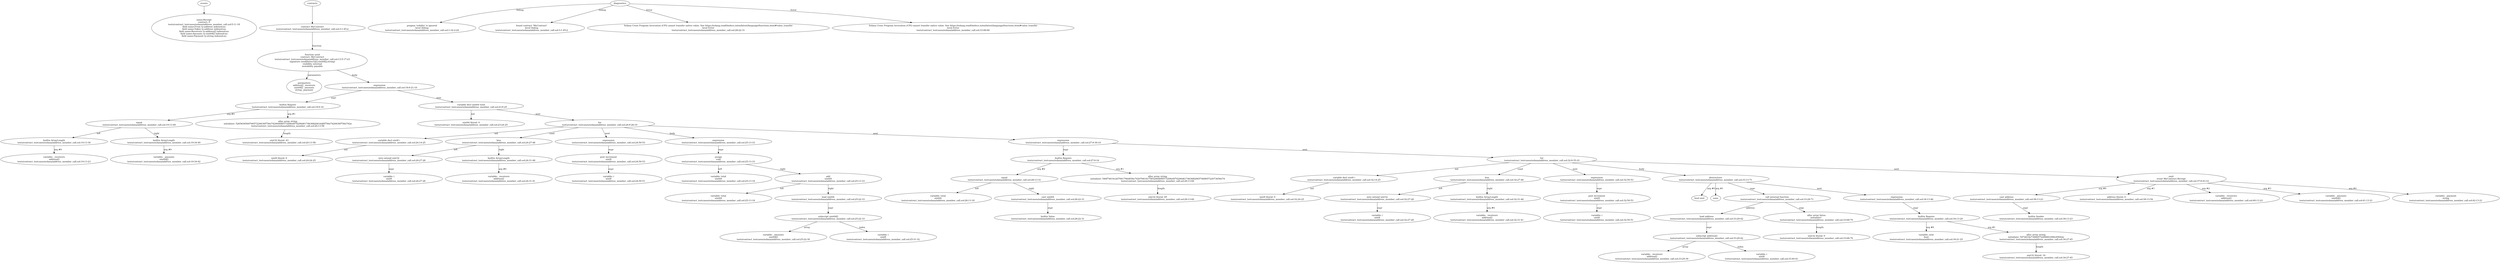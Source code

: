 strict digraph "tests/contract_testcases/solana/address_member_call.sol" {
	Receipt [label="name:Receipt\ncontract: 0\ntests/contract_testcases/solana/address_member_call.sol:5:11-18\nfield name:From ty:address indexed:no\nfield name:Token ty:address indexed:no\nfield name:Receivers ty:address[] indexed:no\nfield name:Amounts ty:uint64[] indexed:no\nfield name:Payment ty:string indexed:no"]
	contract [label="contract MyContract\ntests/contract_testcases/solana/address_member_call.sol:3:1-45:2"]
	send [label="function send\ncontract: MyContract\ntests/contract_testcases/solana/address_member_call.sol:13:5-17:23\nsignature send(bytes32[],uint64[],string)\nvisibility external\nmutability payable"]
	parameters [label="parameters\naddress[] _receivers\nuint64[] _amounts\nstring _payment"]
	expr [label="expression\ntests/contract_testcases/solana/address_member_call.sol:18:9-21:10"]
	builtins [label="builtin Require\ntests/contract_testcases/solana/address_member_call.sol:18:9-16"]
	equal [label="equal\ntests/contract_testcases/solana/address_member_call.sol:19:13-49"]
	builtins_10 [label="builtin ArrayLength\ntests/contract_testcases/solana/address_member_call.sol:19:13-30"]
	variable [label="variable: _receivers\naddress[]\ntests/contract_testcases/solana/address_member_call.sol:19:13-23"]
	builtins_12 [label="builtin ArrayLength\ntests/contract_testcases/solana/address_member_call.sol:19:34-49"]
	variable_13 [label="variable: _amounts\nuint64[]\ntests/contract_testcases/solana/address_member_call.sol:19:34-42"]
	alloc_array [label="alloc array string\ninitializer: 526563656976657220636f756e7420646f6573206e6f74206d6174636820616d6f756e7420636f756e742e\ntests/contract_testcases/solana/address_member_call.sol:20:13-58"]
	number_literal [label="uint32 literal: 43\ntests/contract_testcases/solana/address_member_call.sol:20:13-58"]
	var_decl [label="variable decl uint64 total\ntests/contract_testcases/solana/address_member_call.sol:23:9-25"]
	number_literal_17 [label="uint64 literal: 0\ntests/contract_testcases/solana/address_member_call.sol:23:24-25"]
	for [label="for\ntests/contract_testcases/solana/address_member_call.sol:24:9-26:10"]
	var_decl_19 [label="variable decl uint8 i\ntests/contract_testcases/solana/address_member_call.sol:24:14-25"]
	number_literal_20 [label="uint8 literal: 0\ntests/contract_testcases/solana/address_member_call.sol:24:24-25"]
	less [label="less\ntests/contract_testcases/solana/address_member_call.sol:24:27-48"]
	zero_ext [label="zero extend uint32\ntests/contract_testcases/solana/address_member_call.sol:24:27-28"]
	variable_23 [label="variable: i\nuint8\ntests/contract_testcases/solana/address_member_call.sol:24:27-28"]
	builtins_24 [label="builtin ArrayLength\ntests/contract_testcases/solana/address_member_call.sol:24:31-48"]
	variable_25 [label="variable: _receivers\naddress[]\ntests/contract_testcases/solana/address_member_call.sol:24:31-41"]
	expr_26 [label="expression\ntests/contract_testcases/solana/address_member_call.sol:24:50-53"]
	post_increment [label="post increment\nuint8\ntests/contract_testcases/solana/address_member_call.sol:24:50-53"]
	variable_28 [label="variable: i\nuint8\ntests/contract_testcases/solana/address_member_call.sol:24:50-51"]
	expr_29 [label="expression\ntests/contract_testcases/solana/address_member_call.sol:25:13-33"]
	assign [label="assign\nvoid\ntests/contract_testcases/solana/address_member_call.sol:25:13-33"]
	variable_31 [label="variable: total\nuint64\ntests/contract_testcases/solana/address_member_call.sol:25:13-18"]
	add [label="add\nuint64\ntests/contract_testcases/solana/address_member_call.sol:25:13-33"]
	variable_33 [label="variable: total\nuint64\ntests/contract_testcases/solana/address_member_call.sol:25:13-18"]
	load [label="load uint64\ntests/contract_testcases/solana/address_member_call.sol:25:22-33"]
	subscript [label="subscript uint64[]\ntests/contract_testcases/solana/address_member_call.sol:25:22-33"]
	variable_36 [label="variable: _amounts\nuint64[]\ntests/contract_testcases/solana/address_member_call.sol:25:22-30"]
	variable_37 [label="variable: i\nuint8\ntests/contract_testcases/solana/address_member_call.sol:25:31-32"]
	expr_38 [label="expression\ntests/contract_testcases/solana/address_member_call.sol:27:9-30:10"]
	builtins_39 [label="builtin Require\ntests/contract_testcases/solana/address_member_call.sol:27:9-16"]
	equal_40 [label="equal\ntests/contract_testcases/solana/address_member_call.sol:28:13-31"]
	variable_41 [label="variable: total\nuint64\ntests/contract_testcases/solana/address_member_call.sol:28:13-18"]
	cast [label="cast uint64\ntests/contract_testcases/solana/address_member_call.sol:28:22-31"]
	builtins_43 [label="builtin Value\ntests/contract_testcases/solana/address_member_call.sol:28:22-31"]
	alloc_array_44 [label="alloc array string\ninitializer: 546f74616c207061796d656e742076616c756520646f6573206e6f74206d617463682065746865722073656e74\ntests/contract_testcases/solana/address_member_call.sol:29:13-60"]
	number_literal_45 [label="uint32 literal: 45\ntests/contract_testcases/solana/address_member_call.sol:29:13-60"]
	for_46 [label="for\ntests/contract_testcases/solana/address_member_call.sol:32:9-35:10"]
	var_decl_47 [label="variable decl uint8 i\ntests/contract_testcases/solana/address_member_call.sol:32:14-25"]
	number_literal_48 [label="uint8 literal: 0\ntests/contract_testcases/solana/address_member_call.sol:32:24-25"]
	less_49 [label="less\ntests/contract_testcases/solana/address_member_call.sol:32:27-48"]
	zero_ext_50 [label="zero extend uint32\ntests/contract_testcases/solana/address_member_call.sol:32:27-28"]
	variable_51 [label="variable: i\nuint8\ntests/contract_testcases/solana/address_member_call.sol:32:27-28"]
	builtins_52 [label="builtin ArrayLength\ntests/contract_testcases/solana/address_member_call.sol:32:31-48"]
	variable_53 [label="variable: _receivers\naddress[]\ntests/contract_testcases/solana/address_member_call.sol:32:31-41"]
	expr_54 [label="expression\ntests/contract_testcases/solana/address_member_call.sol:32:50-53"]
	post_increment_55 [label="post increment\nuint8\ntests/contract_testcases/solana/address_member_call.sol:32:50-53"]
	variable_56 [label="variable: i\nuint8\ntests/contract_testcases/solana/address_member_call.sol:32:50-51"]
	destructure [label="destructure\ntests/contract_testcases/solana/address_member_call.sol:33:13-71"]
	param [label="bool sent"]
	none [label="none"]
	call_external_function [label="call external function\ntests/contract_testcases/solana/address_member_call.sol:33:29-71"]
	load_61 [label="load address\ntests/contract_testcases/solana/address_member_call.sol:33:29-42"]
	subscript_62 [label="subscript address[]\ntests/contract_testcases/solana/address_member_call.sol:33:29-42"]
	variable_63 [label="variable: _receivers\naddress[]\ntests/contract_testcases/solana/address_member_call.sol:33:29-39"]
	variable_64 [label="variable: i\nuint8\ntests/contract_testcases/solana/address_member_call.sol:33:40-41"]
	alloc_array_65 [label="alloc array bytes\ninitializer: \ntests/contract_testcases/solana/address_member_call.sol:33:68-70"]
	number_literal_66 [label="uint32 literal: 0\ntests/contract_testcases/solana/address_member_call.sol:33:68-70"]
	expr_67 [label="expression\ntests/contract_testcases/solana/address_member_call.sol:34:13-46"]
	builtins_68 [label="builtin Require\ntests/contract_testcases/solana/address_member_call.sol:34:13-20"]
	variable_69 [label="variable: sent\nbool\ntests/contract_testcases/solana/address_member_call.sol:34:21-25"]
	alloc_array_70 [label="alloc array string\ninitializer: 5472616e73666572206661696c65642e\ntests/contract_testcases/solana/address_member_call.sol:34:27-45"]
	number_literal_71 [label="uint32 literal: 16\ntests/contract_testcases/solana/address_member_call.sol:34:27-45"]
	emit [label="emit\nevent MyContract.Receipt\ntests/contract_testcases/solana/address_member_call.sol:37:9-43:10"]
	cast_73 [label="cast address\ntests/contract_testcases/solana/address_member_call.sol:38:13-23"]
	builtins_74 [label="builtin Sender\ntests/contract_testcases/solana/address_member_call.sol:38:13-23"]
	number_literal_75 [label="address literal: 0\ntests/contract_testcases/solana/address_member_call.sol:39:13-54"]
	variable_76 [label="variable: _receivers\naddress[]\ntests/contract_testcases/solana/address_member_call.sol:40:13-23"]
	variable_77 [label="variable: _amounts\nuint64[]\ntests/contract_testcases/solana/address_member_call.sol:41:13-21"]
	variable_78 [label="variable: _payment\nstring\ntests/contract_testcases/solana/address_member_call.sol:42:13-21"]
	diagnostic [label="pragma 'solidity' is ignored\nlevel Debug\ntests/contract_testcases/solana/address_member_call.sol:1:32-2:24"]
	diagnostic_81 [label="found contract 'MyContract'\nlevel Debug\ntests/contract_testcases/solana/address_member_call.sol:3:1-45:2"]
	diagnostic_82 [label="Solana Cross Program Invocation (CPI) cannot transfer native value. See https://solang.readthedocs.io/en/latest/language/functions.html#value_transfer\nlevel Error\ntests/contract_testcases/solana/address_member_call.sol:28:22-31"]
	diagnostic_83 [label="Solana Cross Program Invocation (CPI) cannot transfer native value. See https://solang.readthedocs.io/en/latest/language/functions.html#value_transfer\nlevel Error\ntests/contract_testcases/solana/address_member_call.sol:33:48-66"]
	events -> Receipt
	contracts -> contract
	contract -> send [label="function"]
	send -> parameters [label="parameters"]
	send -> expr [label="body"]
	expr -> builtins [label="expr"]
	builtins -> equal [label="arg #0"]
	equal -> builtins_10 [label="left"]
	builtins_10 -> variable [label="arg #0"]
	equal -> builtins_12 [label="right"]
	builtins_12 -> variable_13 [label="arg #0"]
	builtins -> alloc_array [label="arg #1"]
	alloc_array -> number_literal [label="length"]
	expr -> var_decl [label="next"]
	var_decl -> number_literal_17 [label="init"]
	var_decl -> for [label="next"]
	for -> var_decl_19 [label="init"]
	var_decl_19 -> number_literal_20 [label="init"]
	for -> less [label="cond"]
	less -> zero_ext [label="left"]
	zero_ext -> variable_23 [label="expr"]
	less -> builtins_24 [label="right"]
	builtins_24 -> variable_25 [label="arg #0"]
	for -> expr_26 [label="next"]
	expr_26 -> post_increment [label="expr"]
	post_increment -> variable_28 [label="expr"]
	for -> expr_29 [label="body"]
	expr_29 -> assign [label="expr"]
	assign -> variable_31 [label="left"]
	assign -> add [label="right"]
	add -> variable_33 [label="left"]
	add -> load [label="right"]
	load -> subscript [label="expr"]
	subscript -> variable_36 [label="array"]
	subscript -> variable_37 [label="index"]
	for -> expr_38 [label="next"]
	expr_38 -> builtins_39 [label="expr"]
	builtins_39 -> equal_40 [label="arg #0"]
	equal_40 -> variable_41 [label="left"]
	equal_40 -> cast [label="right"]
	cast -> builtins_43 [label="expr"]
	builtins_39 -> alloc_array_44 [label="arg #1"]
	alloc_array_44 -> number_literal_45 [label="length"]
	expr_38 -> for_46 [label="next"]
	for_46 -> var_decl_47 [label="init"]
	var_decl_47 -> number_literal_48 [label="init"]
	for_46 -> less_49 [label="cond"]
	less_49 -> zero_ext_50 [label="left"]
	zero_ext_50 -> variable_51 [label="expr"]
	less_49 -> builtins_52 [label="right"]
	builtins_52 -> variable_53 [label="arg #0"]
	for_46 -> expr_54 [label="next"]
	expr_54 -> post_increment_55 [label="expr"]
	post_increment_55 -> variable_56 [label="expr"]
	for_46 -> destructure [label="body"]
	destructure -> param [label="arg #0"]
	destructure -> none [label="arg #1"]
	destructure -> call_external_function [label="expr"]
	call_external_function -> load_61 [label="address"]
	load_61 -> subscript_62 [label="expr"]
	subscript_62 -> variable_63 [label="array"]
	subscript_62 -> variable_64 [label="index"]
	call_external_function -> alloc_array_65 [label="args"]
	alloc_array_65 -> number_literal_66 [label="length"]
	destructure -> expr_67 [label="next"]
	expr_67 -> builtins_68 [label="expr"]
	builtins_68 -> variable_69 [label="arg #0"]
	builtins_68 -> alloc_array_70 [label="arg #1"]
	alloc_array_70 -> number_literal_71 [label="length"]
	for_46 -> emit [label="next"]
	emit -> cast_73 [label="arg #0"]
	cast_73 -> builtins_74 [label="expr"]
	emit -> number_literal_75 [label="arg #1"]
	emit -> variable_76 [label="arg #2"]
	emit -> variable_77 [label="arg #3"]
	emit -> variable_78 [label="arg #4"]
	diagnostics -> diagnostic [label="Debug"]
	diagnostics -> diagnostic_81 [label="Debug"]
	diagnostics -> diagnostic_82 [label="Error"]
	diagnostics -> diagnostic_83 [label="Error"]
}

